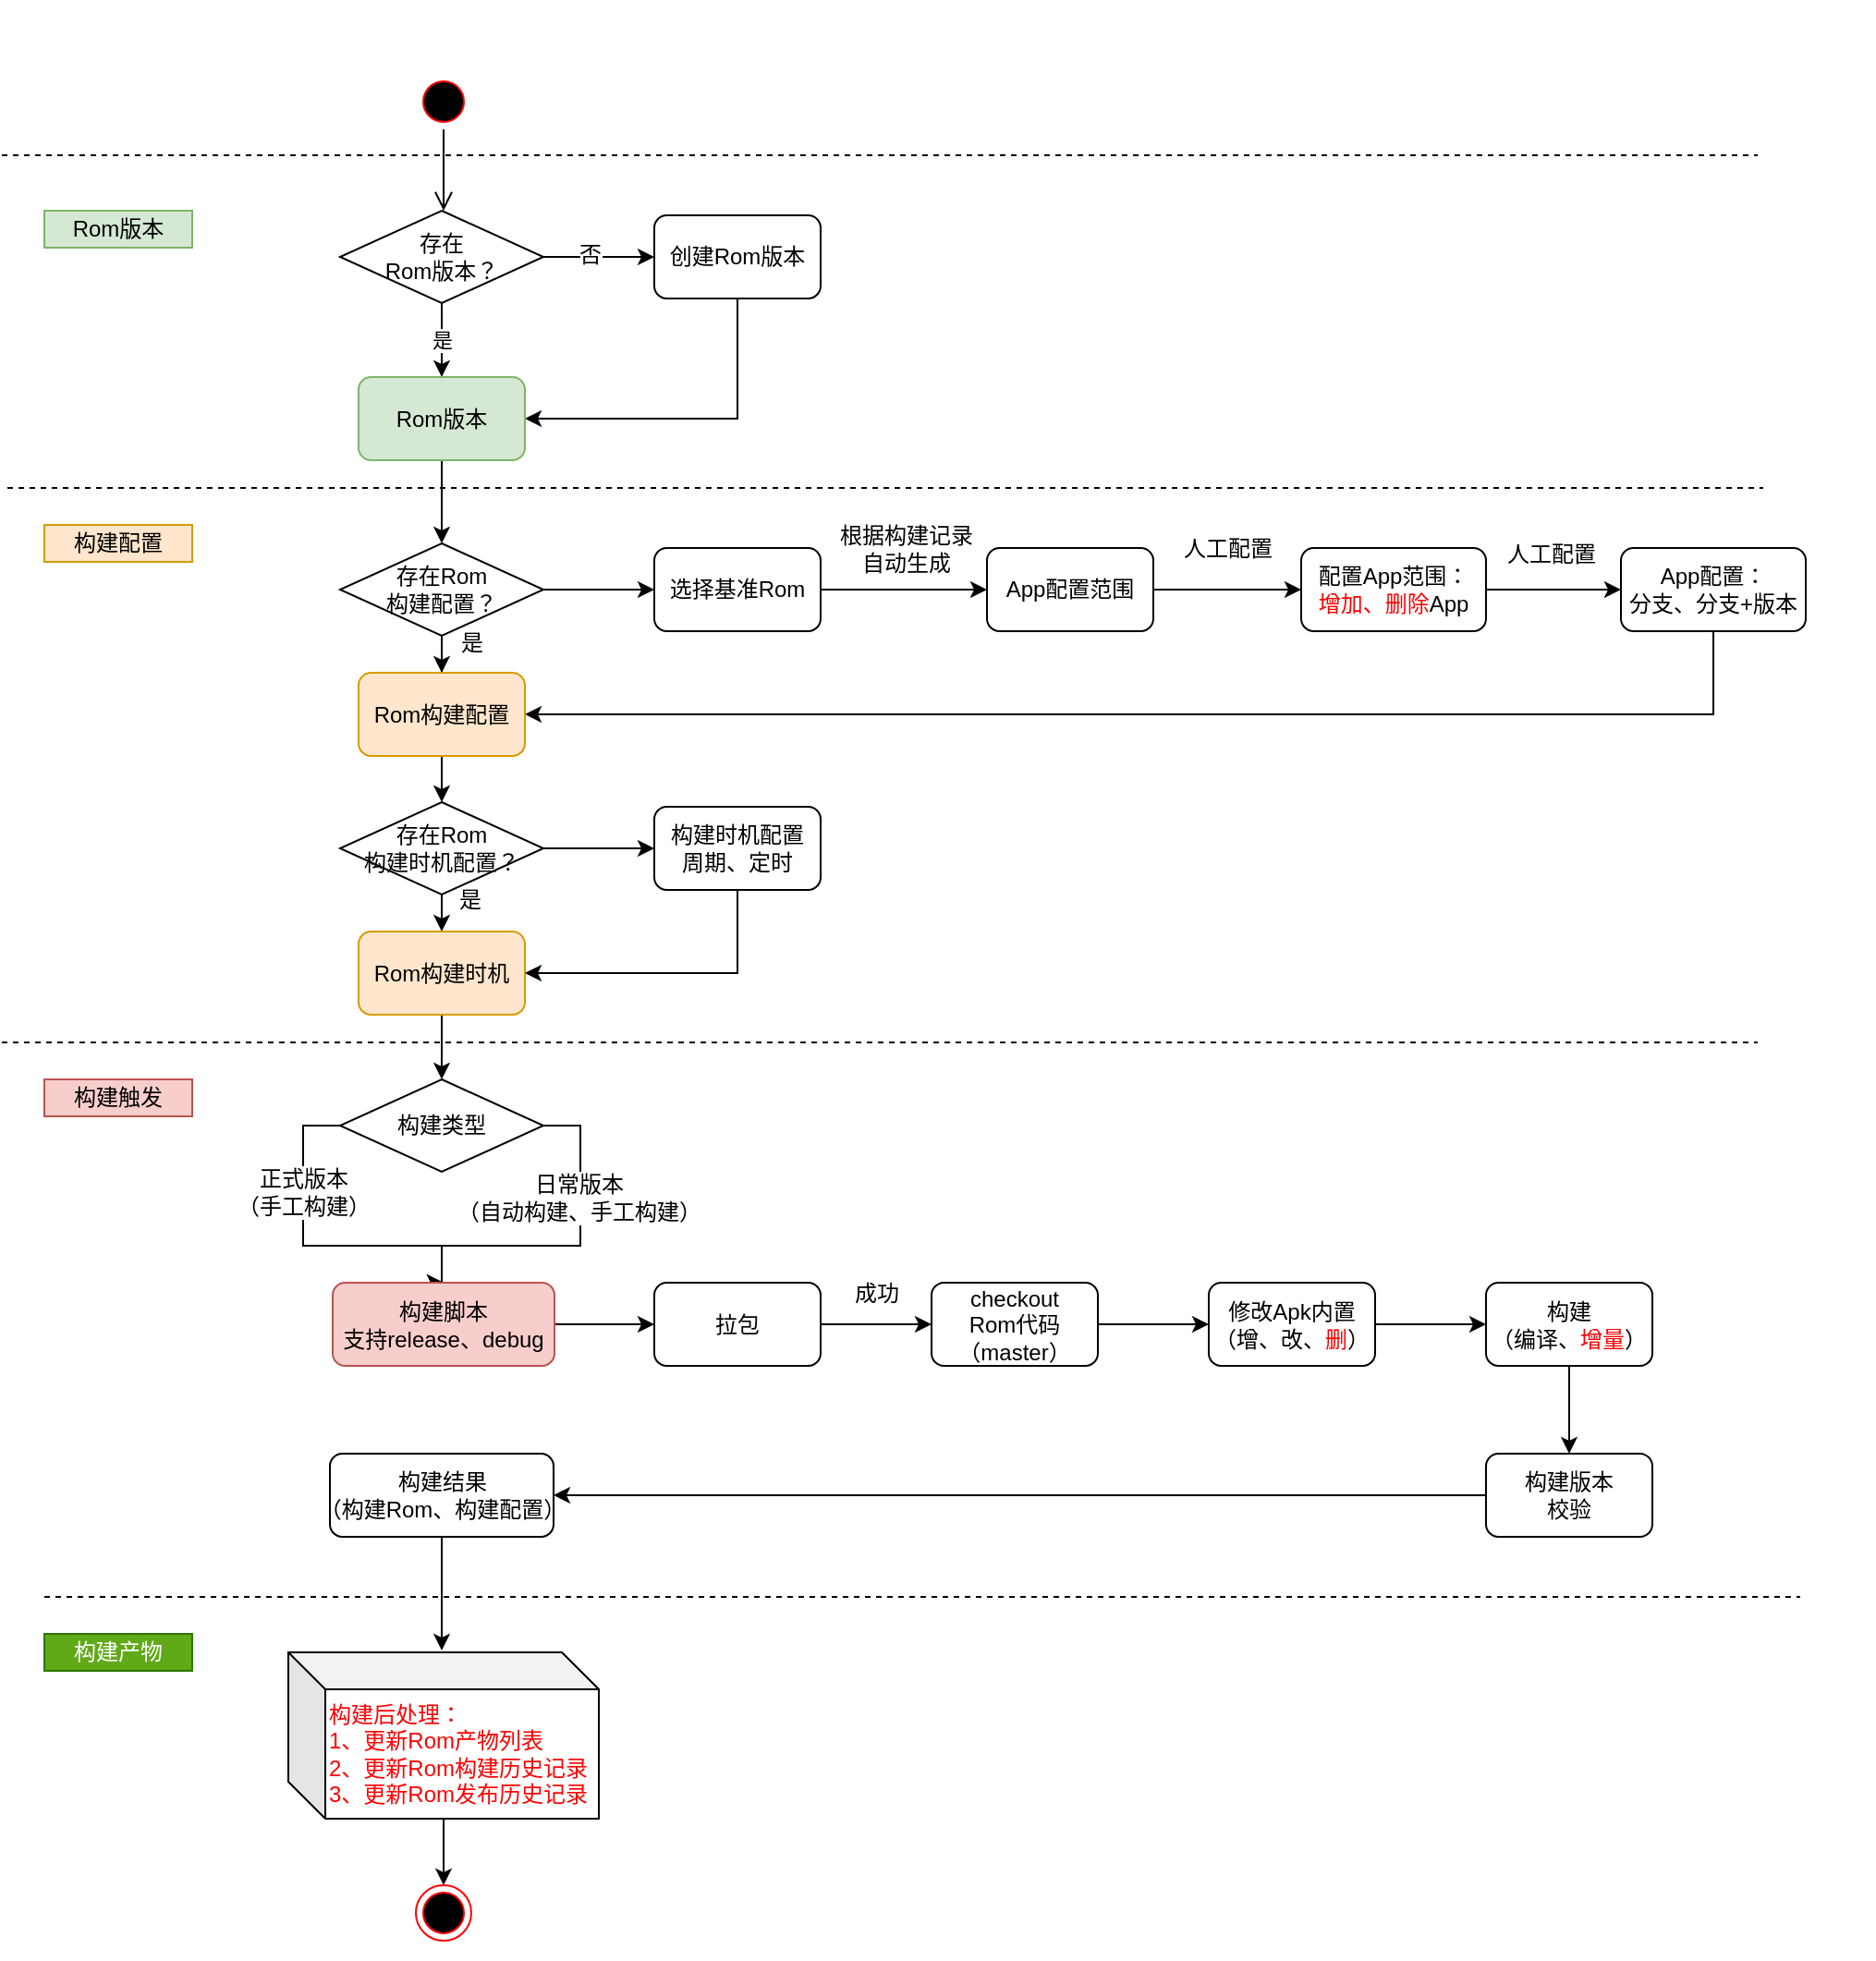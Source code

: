 <mxfile version="12.4.8" type="github">
  <diagram id="ApW3DDrOjDALBpVBkcUd" name="Page-1">
    <mxGraphModel dx="82" dy="542" grid="1" gridSize="10" guides="1" tooltips="1" connect="1" arrows="1" fold="1" page="1" pageScale="1" pageWidth="827" pageHeight="1169" math="0" shadow="0">
      <root>
        <mxCell id="0"/>
        <mxCell id="1" parent="0"/>
        <mxCell id="KfT1uw90EwnDU38vpwOy-136" value="" style="rounded=0;whiteSpace=wrap;html=1;shadow=0;labelBackgroundColor=none;strokeColor=none;fillColor=#FFFFFF;gradientColor=#ffffff;align=left;" parent="1" vertex="1">
          <mxGeometry x="827" y="50" width="1013" height="1060" as="geometry"/>
        </mxCell>
        <mxCell id="nZFrfJ3mJIVUbRnAhzXt-1" value="" style="endArrow=none;dashed=1;html=1;" parent="1" edge="1">
          <mxGeometry width="50" height="50" relative="1" as="geometry">
            <mxPoint x="830" y="314" as="sourcePoint"/>
            <mxPoint x="1780" y="314" as="targetPoint"/>
          </mxGeometry>
        </mxCell>
        <mxCell id="nZFrfJ3mJIVUbRnAhzXt-2" value="构建配置" style="text;html=1;strokeColor=#d79b00;fillColor=#ffe6cc;align=center;verticalAlign=middle;whiteSpace=wrap;rounded=0;" parent="1" vertex="1">
          <mxGeometry x="850" y="334" width="80" height="20" as="geometry"/>
        </mxCell>
        <mxCell id="nZFrfJ3mJIVUbRnAhzXt-3" value="" style="endArrow=none;dashed=1;html=1;" parent="1" edge="1">
          <mxGeometry width="50" height="50" relative="1" as="geometry">
            <mxPoint x="850" y="914" as="sourcePoint"/>
            <mxPoint x="1800" y="914" as="targetPoint"/>
          </mxGeometry>
        </mxCell>
        <mxCell id="nZFrfJ3mJIVUbRnAhzXt-4" value="" style="endArrow=none;dashed=1;html=1;" parent="1" edge="1">
          <mxGeometry width="50" height="50" relative="1" as="geometry">
            <mxPoint x="827" y="614" as="sourcePoint"/>
            <mxPoint x="1777" y="614" as="targetPoint"/>
          </mxGeometry>
        </mxCell>
        <mxCell id="nZFrfJ3mJIVUbRnAhzXt-5" value="构建触发" style="text;html=1;strokeColor=#b85450;fillColor=#f8cecc;align=center;verticalAlign=middle;whiteSpace=wrap;rounded=0;" parent="1" vertex="1">
          <mxGeometry x="850" y="634" width="80" height="20" as="geometry"/>
        </mxCell>
        <mxCell id="nZFrfJ3mJIVUbRnAhzXt-13" value="" style="endArrow=none;dashed=1;html=1;" parent="1" edge="1">
          <mxGeometry width="50" height="50" relative="1" as="geometry">
            <mxPoint x="827" y="134" as="sourcePoint"/>
            <mxPoint x="1777" y="134" as="targetPoint"/>
          </mxGeometry>
        </mxCell>
        <mxCell id="nZFrfJ3mJIVUbRnAhzXt-14" value="Rom版本" style="text;html=1;strokeColor=#82b366;fillColor=#d5e8d4;align=center;verticalAlign=middle;whiteSpace=wrap;rounded=0;" parent="1" vertex="1">
          <mxGeometry x="850" y="164" width="80" height="20" as="geometry"/>
        </mxCell>
        <mxCell id="KfT1uw90EwnDU38vpwOy-32" value="是" style="edgeStyle=orthogonalEdgeStyle;rounded=0;orthogonalLoop=1;jettySize=auto;html=1;entryX=0.5;entryY=0;entryDx=0;entryDy=0;" parent="1" source="KfT1uw90EwnDU38vpwOy-25" target="KfT1uw90EwnDU38vpwOy-30" edge="1">
          <mxGeometry relative="1" as="geometry">
            <mxPoint x="1065" y="294" as="targetPoint"/>
          </mxGeometry>
        </mxCell>
        <mxCell id="KfT1uw90EwnDU38vpwOy-33" value="" style="edgeStyle=orthogonalEdgeStyle;rounded=0;orthogonalLoop=1;jettySize=auto;html=1;" parent="1" source="KfT1uw90EwnDU38vpwOy-25" target="KfT1uw90EwnDU38vpwOy-28" edge="1">
          <mxGeometry relative="1" as="geometry"/>
        </mxCell>
        <mxCell id="KfT1uw90EwnDU38vpwOy-36" value="否" style="text;html=1;align=center;verticalAlign=middle;resizable=0;points=[];labelBackgroundColor=#ffffff;" parent="KfT1uw90EwnDU38vpwOy-33" vertex="1" connectable="0">
          <mxGeometry x="-0.167" y="1" relative="1" as="geometry">
            <mxPoint as="offset"/>
          </mxGeometry>
        </mxCell>
        <mxCell id="KfT1uw90EwnDU38vpwOy-25" value="存在&lt;br&gt;Rom版本？" style="rhombus;whiteSpace=wrap;html=1;shadow=0;labelBackgroundColor=none;" parent="1" vertex="1">
          <mxGeometry x="1010" y="164" width="110" height="50" as="geometry"/>
        </mxCell>
        <mxCell id="KfT1uw90EwnDU38vpwOy-51" value="" style="edgeStyle=orthogonalEdgeStyle;rounded=0;orthogonalLoop=1;jettySize=auto;html=1;entryX=1;entryY=0.5;entryDx=0;entryDy=0;" parent="1" source="KfT1uw90EwnDU38vpwOy-28" target="KfT1uw90EwnDU38vpwOy-30" edge="1">
          <mxGeometry relative="1" as="geometry">
            <mxPoint x="1225" y="291.5" as="targetPoint"/>
            <Array as="points">
              <mxPoint x="1225" y="277"/>
            </Array>
          </mxGeometry>
        </mxCell>
        <mxCell id="KfT1uw90EwnDU38vpwOy-28" value="创建Rom版本" style="rounded=1;whiteSpace=wrap;html=1;shadow=0;labelBackgroundColor=none;" parent="1" vertex="1">
          <mxGeometry x="1180" y="166.5" width="90" height="45" as="geometry"/>
        </mxCell>
        <mxCell id="KfT1uw90EwnDU38vpwOy-43" value="" style="edgeStyle=orthogonalEdgeStyle;rounded=0;orthogonalLoop=1;jettySize=auto;html=1;" parent="1" source="KfT1uw90EwnDU38vpwOy-39" target="KfT1uw90EwnDU38vpwOy-42" edge="1">
          <mxGeometry relative="1" as="geometry"/>
        </mxCell>
        <mxCell id="KfT1uw90EwnDU38vpwOy-44" value="根据构建记录&lt;br&gt;自动生成" style="text;html=1;align=center;verticalAlign=middle;resizable=0;points=[];labelBackgroundColor=#ffffff;" parent="KfT1uw90EwnDU38vpwOy-43" vertex="1" connectable="0">
          <mxGeometry x="0.025" y="3" relative="1" as="geometry">
            <mxPoint y="-19.5" as="offset"/>
          </mxGeometry>
        </mxCell>
        <mxCell id="KfT1uw90EwnDU38vpwOy-39" value="选择基准Rom" style="rounded=1;whiteSpace=wrap;html=1;shadow=0;labelBackgroundColor=none;" parent="1" vertex="1">
          <mxGeometry x="1180" y="346.5" width="90" height="45" as="geometry"/>
        </mxCell>
        <mxCell id="KfT1uw90EwnDU38vpwOy-48" value="" style="edgeStyle=orthogonalEdgeStyle;rounded=0;orthogonalLoop=1;jettySize=auto;html=1;" parent="1" source="KfT1uw90EwnDU38vpwOy-42" target="KfT1uw90EwnDU38vpwOy-47" edge="1">
          <mxGeometry relative="1" as="geometry"/>
        </mxCell>
        <mxCell id="KfT1uw90EwnDU38vpwOy-49" value="人工配置" style="text;html=1;align=center;verticalAlign=middle;resizable=0;points=[];labelBackgroundColor=#ffffff;" parent="KfT1uw90EwnDU38vpwOy-48" vertex="1" connectable="0">
          <mxGeometry x="-0.2" y="1" relative="1" as="geometry">
            <mxPoint x="8" y="-21.5" as="offset"/>
          </mxGeometry>
        </mxCell>
        <mxCell id="KfT1uw90EwnDU38vpwOy-42" value="App配置范围" style="rounded=1;whiteSpace=wrap;html=1;shadow=0;labelBackgroundColor=none;" parent="1" vertex="1">
          <mxGeometry x="1360" y="346.5" width="90" height="45" as="geometry"/>
        </mxCell>
        <mxCell id="KfT1uw90EwnDU38vpwOy-68" value="" style="edgeStyle=orthogonalEdgeStyle;rounded=0;orthogonalLoop=1;jettySize=auto;html=1;entryX=1;entryY=0.5;entryDx=0;entryDy=0;exitX=0.5;exitY=1;exitDx=0;exitDy=0;" parent="1" source="KfT1uw90EwnDU38vpwOy-74" target="KfT1uw90EwnDU38vpwOy-60" edge="1">
          <mxGeometry relative="1" as="geometry">
            <mxPoint x="1710" y="369" as="targetPoint"/>
            <Array as="points">
              <mxPoint x="1753" y="437"/>
            </Array>
          </mxGeometry>
        </mxCell>
        <mxCell id="KfT1uw90EwnDU38vpwOy-75" value="" style="edgeStyle=orthogonalEdgeStyle;rounded=0;orthogonalLoop=1;jettySize=auto;html=1;" parent="1" source="KfT1uw90EwnDU38vpwOy-47" target="KfT1uw90EwnDU38vpwOy-74" edge="1">
          <mxGeometry relative="1" as="geometry"/>
        </mxCell>
        <mxCell id="ytVhLEV6iYRES8mMqSiO-7" value="人工配置" style="text;html=1;align=center;verticalAlign=middle;resizable=0;points=[];labelBackgroundColor=#ffffff;" vertex="1" connectable="0" parent="KfT1uw90EwnDU38vpwOy-75">
          <mxGeometry x="0.205" y="2" relative="1" as="geometry">
            <mxPoint x="-9" y="-17.5" as="offset"/>
          </mxGeometry>
        </mxCell>
        <mxCell id="KfT1uw90EwnDU38vpwOy-47" value="配置App范围：&lt;br&gt;&lt;font color=&quot;#ff0000&quot;&gt;增加、删除&lt;/font&gt;App" style="rounded=1;whiteSpace=wrap;html=1;shadow=0;labelBackgroundColor=none;" parent="1" vertex="1">
          <mxGeometry x="1530" y="346.5" width="100" height="45" as="geometry"/>
        </mxCell>
        <mxCell id="KfT1uw90EwnDU38vpwOy-38" value="" style="edgeStyle=orthogonalEdgeStyle;rounded=0;orthogonalLoop=1;jettySize=auto;html=1;" parent="1" source="KfT1uw90EwnDU38vpwOy-30" target="KfT1uw90EwnDU38vpwOy-37" edge="1">
          <mxGeometry relative="1" as="geometry"/>
        </mxCell>
        <mxCell id="KfT1uw90EwnDU38vpwOy-30" value="Rom版本" style="rounded=1;whiteSpace=wrap;html=1;shadow=0;labelBackgroundColor=none;fillColor=#d5e8d4;strokeColor=#82b366;" parent="1" vertex="1">
          <mxGeometry x="1020" y="254" width="90" height="45" as="geometry"/>
        </mxCell>
        <mxCell id="KfT1uw90EwnDU38vpwOy-41" value="" style="edgeStyle=orthogonalEdgeStyle;rounded=0;orthogonalLoop=1;jettySize=auto;html=1;" parent="1" source="KfT1uw90EwnDU38vpwOy-37" target="KfT1uw90EwnDU38vpwOy-39" edge="1">
          <mxGeometry relative="1" as="geometry"/>
        </mxCell>
        <mxCell id="KfT1uw90EwnDU38vpwOy-59" value="" style="edgeStyle=orthogonalEdgeStyle;rounded=0;orthogonalLoop=1;jettySize=auto;html=1;entryX=0.5;entryY=0;entryDx=0;entryDy=0;" parent="1" source="KfT1uw90EwnDU38vpwOy-37" target="KfT1uw90EwnDU38vpwOy-60" edge="1">
          <mxGeometry relative="1" as="geometry">
            <mxPoint x="1065" y="474" as="targetPoint"/>
          </mxGeometry>
        </mxCell>
        <mxCell id="ytVhLEV6iYRES8mMqSiO-8" value="是" style="text;html=1;align=center;verticalAlign=middle;resizable=0;points=[];labelBackgroundColor=#ffffff;" vertex="1" connectable="0" parent="KfT1uw90EwnDU38vpwOy-59">
          <mxGeometry x="0.467" y="2" relative="1" as="geometry">
            <mxPoint x="14" as="offset"/>
          </mxGeometry>
        </mxCell>
        <mxCell id="KfT1uw90EwnDU38vpwOy-37" value="存在Rom&lt;br&gt;构建配置？" style="rhombus;whiteSpace=wrap;html=1;shadow=0;labelBackgroundColor=none;" parent="1" vertex="1">
          <mxGeometry x="1010" y="344" width="110" height="50" as="geometry"/>
        </mxCell>
        <mxCell id="KfT1uw90EwnDU38vpwOy-65" value="" style="edgeStyle=orthogonalEdgeStyle;rounded=0;orthogonalLoop=1;jettySize=auto;html=1;exitX=0.5;exitY=1;exitDx=0;exitDy=0;entryX=0.5;entryY=0;entryDx=0;entryDy=0;" parent="1" source="KfT1uw90EwnDU38vpwOy-57" target="KfT1uw90EwnDU38vpwOy-63" edge="1">
          <mxGeometry relative="1" as="geometry">
            <mxPoint x="930" y="504" as="targetPoint"/>
          </mxGeometry>
        </mxCell>
        <mxCell id="ytVhLEV6iYRES8mMqSiO-10" value="是" style="text;html=1;align=center;verticalAlign=middle;resizable=0;points=[];labelBackgroundColor=#ffffff;" vertex="1" connectable="0" parent="KfT1uw90EwnDU38vpwOy-65">
          <mxGeometry x="-0.6" relative="1" as="geometry">
            <mxPoint x="15" y="-1" as="offset"/>
          </mxGeometry>
        </mxCell>
        <mxCell id="KfT1uw90EwnDU38vpwOy-71" value="" style="edgeStyle=orthogonalEdgeStyle;rounded=0;orthogonalLoop=1;jettySize=auto;html=1;" parent="1" source="KfT1uw90EwnDU38vpwOy-57" target="KfT1uw90EwnDU38vpwOy-70" edge="1">
          <mxGeometry relative="1" as="geometry"/>
        </mxCell>
        <mxCell id="KfT1uw90EwnDU38vpwOy-57" value="存在Rom&lt;br&gt;构建时机配置？" style="rhombus;whiteSpace=wrap;html=1;shadow=0;labelBackgroundColor=none;" parent="1" vertex="1">
          <mxGeometry x="1010" y="484" width="110" height="50" as="geometry"/>
        </mxCell>
        <mxCell id="KfT1uw90EwnDU38vpwOy-62" value="" style="edgeStyle=orthogonalEdgeStyle;rounded=0;orthogonalLoop=1;jettySize=auto;html=1;entryX=0.5;entryY=0;entryDx=0;entryDy=0;" parent="1" source="KfT1uw90EwnDU38vpwOy-60" target="KfT1uw90EwnDU38vpwOy-57" edge="1">
          <mxGeometry relative="1" as="geometry">
            <mxPoint x="1065" y="479" as="targetPoint"/>
          </mxGeometry>
        </mxCell>
        <mxCell id="KfT1uw90EwnDU38vpwOy-60" value="Rom构建配置" style="rounded=1;whiteSpace=wrap;html=1;shadow=0;labelBackgroundColor=none;fillColor=#ffe6cc;strokeColor=#d79b00;" parent="1" vertex="1">
          <mxGeometry x="1020" y="414" width="90" height="45" as="geometry"/>
        </mxCell>
        <mxCell id="KfT1uw90EwnDU38vpwOy-77" value="" style="edgeStyle=orthogonalEdgeStyle;rounded=0;orthogonalLoop=1;jettySize=auto;html=1;" parent="1" source="KfT1uw90EwnDU38vpwOy-63" edge="1">
          <mxGeometry relative="1" as="geometry">
            <mxPoint x="1065" y="634" as="targetPoint"/>
          </mxGeometry>
        </mxCell>
        <mxCell id="KfT1uw90EwnDU38vpwOy-63" value="Rom构建时机" style="rounded=1;whiteSpace=wrap;html=1;shadow=0;labelBackgroundColor=none;fillColor=#ffe6cc;strokeColor=#d79b00;" parent="1" vertex="1">
          <mxGeometry x="1020" y="554" width="90" height="45" as="geometry"/>
        </mxCell>
        <mxCell id="KfT1uw90EwnDU38vpwOy-73" value="" style="edgeStyle=orthogonalEdgeStyle;rounded=0;orthogonalLoop=1;jettySize=auto;html=1;entryX=1;entryY=0.5;entryDx=0;entryDy=0;" parent="1" source="KfT1uw90EwnDU38vpwOy-70" target="KfT1uw90EwnDU38vpwOy-63" edge="1">
          <mxGeometry relative="1" as="geometry">
            <mxPoint x="1225" y="611.5" as="targetPoint"/>
            <Array as="points">
              <mxPoint x="1225" y="577"/>
            </Array>
          </mxGeometry>
        </mxCell>
        <mxCell id="KfT1uw90EwnDU38vpwOy-70" value="构建时机配置&lt;br&gt;周期、定时" style="rounded=1;whiteSpace=wrap;html=1;shadow=0;labelBackgroundColor=none;" parent="1" vertex="1">
          <mxGeometry x="1180" y="486.5" width="90" height="45" as="geometry"/>
        </mxCell>
        <mxCell id="KfT1uw90EwnDU38vpwOy-74" value="App配置：&lt;br&gt;分支、分支+版本" style="rounded=1;whiteSpace=wrap;html=1;shadow=0;labelBackgroundColor=none;" parent="1" vertex="1">
          <mxGeometry x="1703" y="346.5" width="100" height="45" as="geometry"/>
        </mxCell>
        <mxCell id="KfT1uw90EwnDU38vpwOy-84" value="" style="edgeStyle=orthogonalEdgeStyle;rounded=0;orthogonalLoop=1;jettySize=auto;html=1;entryX=0.5;entryY=0;entryDx=0;entryDy=0;" parent="1" source="KfT1uw90EwnDU38vpwOy-80" target="KfT1uw90EwnDU38vpwOy-86" edge="1">
          <mxGeometry relative="1" as="geometry">
            <mxPoint x="1020" y="742" as="targetPoint"/>
            <Array as="points">
              <mxPoint x="990" y="659"/>
              <mxPoint x="990" y="724"/>
              <mxPoint x="1065" y="724"/>
            </Array>
          </mxGeometry>
        </mxCell>
        <mxCell id="KfT1uw90EwnDU38vpwOy-93" value="正式版本&lt;br&gt;（手工构建）" style="text;html=1;align=center;verticalAlign=middle;resizable=0;points=[];labelBackgroundColor=#ffffff;" parent="KfT1uw90EwnDU38vpwOy-84" vertex="1" connectable="0">
          <mxGeometry x="-0.2" relative="1" as="geometry">
            <mxPoint y="-17" as="offset"/>
          </mxGeometry>
        </mxCell>
        <mxCell id="KfT1uw90EwnDU38vpwOy-96" value="" style="edgeStyle=orthogonalEdgeStyle;rounded=0;orthogonalLoop=1;jettySize=auto;html=1;exitX=1;exitY=0.5;exitDx=0;exitDy=0;entryX=0.5;entryY=0;entryDx=0;entryDy=0;" parent="1" source="KfT1uw90EwnDU38vpwOy-80" target="KfT1uw90EwnDU38vpwOy-86" edge="1">
          <mxGeometry relative="1" as="geometry">
            <mxPoint x="1120" y="742" as="targetPoint"/>
            <Array as="points">
              <mxPoint x="1140" y="659"/>
              <mxPoint x="1140" y="724"/>
              <mxPoint x="1065" y="724"/>
            </Array>
          </mxGeometry>
        </mxCell>
        <mxCell id="KfT1uw90EwnDU38vpwOy-97" value="日常版本&lt;br&gt;（自动构建、手工构建）" style="text;html=1;align=center;verticalAlign=middle;resizable=0;points=[];labelBackgroundColor=#ffffff;" parent="KfT1uw90EwnDU38vpwOy-96" vertex="1" connectable="0">
          <mxGeometry x="0.191" y="2" relative="1" as="geometry">
            <mxPoint x="22" y="-28" as="offset"/>
          </mxGeometry>
        </mxCell>
        <mxCell id="KfT1uw90EwnDU38vpwOy-80" value="构建类型" style="rhombus;whiteSpace=wrap;html=1;shadow=0;labelBackgroundColor=none;" parent="1" vertex="1">
          <mxGeometry x="1010" y="634" width="110" height="50" as="geometry"/>
        </mxCell>
        <mxCell id="KfT1uw90EwnDU38vpwOy-89" value="" style="edgeStyle=orthogonalEdgeStyle;rounded=0;orthogonalLoop=1;jettySize=auto;html=1;exitX=1;exitY=0.5;exitDx=0;exitDy=0;entryX=0;entryY=0.5;entryDx=0;entryDy=0;" parent="1" source="KfT1uw90EwnDU38vpwOy-86" target="KfT1uw90EwnDU38vpwOy-88" edge="1">
          <mxGeometry relative="1" as="geometry">
            <Array as="points">
              <mxPoint x="1160" y="767"/>
              <mxPoint x="1160" y="767"/>
            </Array>
          </mxGeometry>
        </mxCell>
        <mxCell id="KfT1uw90EwnDU38vpwOy-86" value="构建脚本&lt;br&gt;支持release、debug" style="rounded=1;whiteSpace=wrap;html=1;shadow=0;labelBackgroundColor=none;fillColor=#f8cecc;strokeColor=#b85450;" parent="1" vertex="1">
          <mxGeometry x="1006" y="744" width="120" height="45" as="geometry"/>
        </mxCell>
        <mxCell id="KfT1uw90EwnDU38vpwOy-99" value="" style="edgeStyle=orthogonalEdgeStyle;rounded=0;orthogonalLoop=1;jettySize=auto;html=1;" parent="1" source="KfT1uw90EwnDU38vpwOy-100" target="KfT1uw90EwnDU38vpwOy-98" edge="1">
          <mxGeometry relative="1" as="geometry"/>
        </mxCell>
        <mxCell id="KfT1uw90EwnDU38vpwOy-88" value="拉包" style="rounded=1;whiteSpace=wrap;html=1;shadow=0;labelBackgroundColor=none;" parent="1" vertex="1">
          <mxGeometry x="1180" y="744" width="90" height="45" as="geometry"/>
        </mxCell>
        <mxCell id="KfT1uw90EwnDU38vpwOy-116" value="" style="edgeStyle=orthogonalEdgeStyle;rounded=0;orthogonalLoop=1;jettySize=auto;html=1;" parent="1" source="KfT1uw90EwnDU38vpwOy-98" target="KfT1uw90EwnDU38vpwOy-115" edge="1">
          <mxGeometry relative="1" as="geometry"/>
        </mxCell>
        <mxCell id="KfT1uw90EwnDU38vpwOy-98" value="&lt;span style=&quot;white-space: normal&quot;&gt;修改Apk内置&lt;/span&gt;&lt;br style=&quot;white-space: normal&quot;&gt;&lt;span style=&quot;white-space: normal&quot;&gt;（增、改、&lt;font color=&quot;#ff0000&quot;&gt;删&lt;/font&gt;）&lt;/span&gt;" style="rounded=1;whiteSpace=wrap;html=1;shadow=0;labelBackgroundColor=none;" parent="1" vertex="1">
          <mxGeometry x="1480" y="744" width="90" height="45" as="geometry"/>
        </mxCell>
        <mxCell id="KfT1uw90EwnDU38vpwOy-139" value="" style="edgeStyle=orthogonalEdgeStyle;rounded=0;orthogonalLoop=1;jettySize=auto;html=1;" parent="1" source="KfT1uw90EwnDU38vpwOy-115" target="KfT1uw90EwnDU38vpwOy-138" edge="1">
          <mxGeometry relative="1" as="geometry"/>
        </mxCell>
        <mxCell id="KfT1uw90EwnDU38vpwOy-115" value="构建&lt;br&gt;（编译、&lt;font color=&quot;#ff0000&quot;&gt;增量&lt;/font&gt;）" style="rounded=1;whiteSpace=wrap;html=1;shadow=0;labelBackgroundColor=none;" parent="1" vertex="1">
          <mxGeometry x="1630" y="744" width="90" height="45" as="geometry"/>
        </mxCell>
        <mxCell id="KfT1uw90EwnDU38vpwOy-141" value="" style="edgeStyle=orthogonalEdgeStyle;rounded=0;orthogonalLoop=1;jettySize=auto;html=1;entryX=1;entryY=0.5;entryDx=0;entryDy=0;" parent="1" source="KfT1uw90EwnDU38vpwOy-138" target="ytVhLEV6iYRES8mMqSiO-11" edge="1">
          <mxGeometry relative="1" as="geometry">
            <mxPoint x="1121" y="859" as="targetPoint"/>
          </mxGeometry>
        </mxCell>
        <mxCell id="KfT1uw90EwnDU38vpwOy-138" value="构建版本&lt;br&gt;校验" style="rounded=1;whiteSpace=wrap;html=1;shadow=0;labelBackgroundColor=none;" parent="1" vertex="1">
          <mxGeometry x="1630" y="836.5" width="90" height="45" as="geometry"/>
        </mxCell>
        <mxCell id="KfT1uw90EwnDU38vpwOy-100" value="checkout&lt;br&gt;Rom代码（master）" style="rounded=1;whiteSpace=wrap;html=1;shadow=0;labelBackgroundColor=none;" parent="1" vertex="1">
          <mxGeometry x="1330" y="744" width="90" height="45" as="geometry"/>
        </mxCell>
        <mxCell id="KfT1uw90EwnDU38vpwOy-114" value="" style="edgeStyle=orthogonalEdgeStyle;rounded=0;orthogonalLoop=1;jettySize=auto;html=1;" parent="1" source="KfT1uw90EwnDU38vpwOy-88" target="KfT1uw90EwnDU38vpwOy-100" edge="1">
          <mxGeometry relative="1" as="geometry">
            <mxPoint x="1270" y="776.5" as="sourcePoint"/>
            <mxPoint x="1470" y="776.5" as="targetPoint"/>
          </mxGeometry>
        </mxCell>
        <mxCell id="KfT1uw90EwnDU38vpwOy-137" value="成功" style="text;html=1;align=center;verticalAlign=middle;resizable=0;points=[];labelBackgroundColor=#ffffff;" parent="KfT1uw90EwnDU38vpwOy-114" vertex="1" connectable="0">
          <mxGeometry x="0.1" y="2" relative="1" as="geometry">
            <mxPoint x="-3" y="-14.5" as="offset"/>
          </mxGeometry>
        </mxCell>
        <mxCell id="KfT1uw90EwnDU38vpwOy-126" value="" style="edgeStyle=orthogonalEdgeStyle;rounded=0;orthogonalLoop=1;jettySize=auto;html=1;" parent="1" source="ytVhLEV6iYRES8mMqSiO-11" edge="1">
          <mxGeometry relative="1" as="geometry">
            <mxPoint x="1065" y="943" as="targetPoint"/>
            <mxPoint x="1066" y="884" as="sourcePoint"/>
          </mxGeometry>
        </mxCell>
        <mxCell id="ytVhLEV6iYRES8mMqSiO-18" value="" style="edgeStyle=orthogonalEdgeStyle;rounded=0;orthogonalLoop=1;jettySize=auto;html=1;strokeColor=#000000;entryX=0.5;entryY=0;entryDx=0;entryDy=0;" edge="1" parent="1" source="KfT1uw90EwnDU38vpwOy-124" target="ytVhLEV6iYRES8mMqSiO-12">
          <mxGeometry relative="1" as="geometry">
            <mxPoint x="1066" y="1114" as="targetPoint"/>
          </mxGeometry>
        </mxCell>
        <mxCell id="KfT1uw90EwnDU38vpwOy-124" value="&lt;font color=&quot;#ff0000&quot;&gt;构建后处理：&lt;br&gt;1、更新Rom产物列表&lt;br&gt;2、更新Rom构建历史记录&lt;br&gt;3、更新Rom发布历史记录&lt;br&gt;&lt;/font&gt;" style="shape=cube;whiteSpace=wrap;html=1;boundedLbl=1;backgroundOutline=1;darkOpacity=0.05;darkOpacity2=0.1;align=left;" parent="1" vertex="1">
          <mxGeometry x="982" y="944" width="168" height="90" as="geometry"/>
        </mxCell>
        <mxCell id="KfT1uw90EwnDU38vpwOy-133" value="构建产物" style="text;html=1;strokeColor=#2D7600;fillColor=#60a917;align=center;verticalAlign=middle;whiteSpace=wrap;rounded=0;fontColor=#ffffff;" parent="1" vertex="1">
          <mxGeometry x="850" y="934" width="80" height="20" as="geometry"/>
        </mxCell>
        <mxCell id="ytVhLEV6iYRES8mMqSiO-5" value="" style="ellipse;html=1;shape=startState;fillColor=#000000;strokeColor=#ff0000;" vertex="1" parent="1">
          <mxGeometry x="1051" y="90" width="30" height="30" as="geometry"/>
        </mxCell>
        <mxCell id="ytVhLEV6iYRES8mMqSiO-6" value="" style="edgeStyle=orthogonalEdgeStyle;html=1;verticalAlign=bottom;endArrow=open;endSize=8;strokeColor=#000000;" edge="1" source="ytVhLEV6iYRES8mMqSiO-5" parent="1">
          <mxGeometry relative="1" as="geometry">
            <mxPoint x="1066" y="164" as="targetPoint"/>
          </mxGeometry>
        </mxCell>
        <mxCell id="ytVhLEV6iYRES8mMqSiO-11" value="构建结果&lt;br&gt;（&lt;span style=&quot;white-space: nowrap ; background-color: rgb(255 , 255 , 255)&quot;&gt;构建Rom、构建配置&lt;/span&gt;）" style="rounded=1;whiteSpace=wrap;html=1;shadow=0;labelBackgroundColor=none;" vertex="1" parent="1">
          <mxGeometry x="1004.5" y="836.5" width="121" height="45" as="geometry"/>
        </mxCell>
        <mxCell id="ytVhLEV6iYRES8mMqSiO-12" value="" style="ellipse;html=1;shape=endState;fillColor=#000000;strokeColor=#ff0000;" vertex="1" parent="1">
          <mxGeometry x="1051" y="1070" width="30" height="30" as="geometry"/>
        </mxCell>
      </root>
    </mxGraphModel>
  </diagram>
</mxfile>
